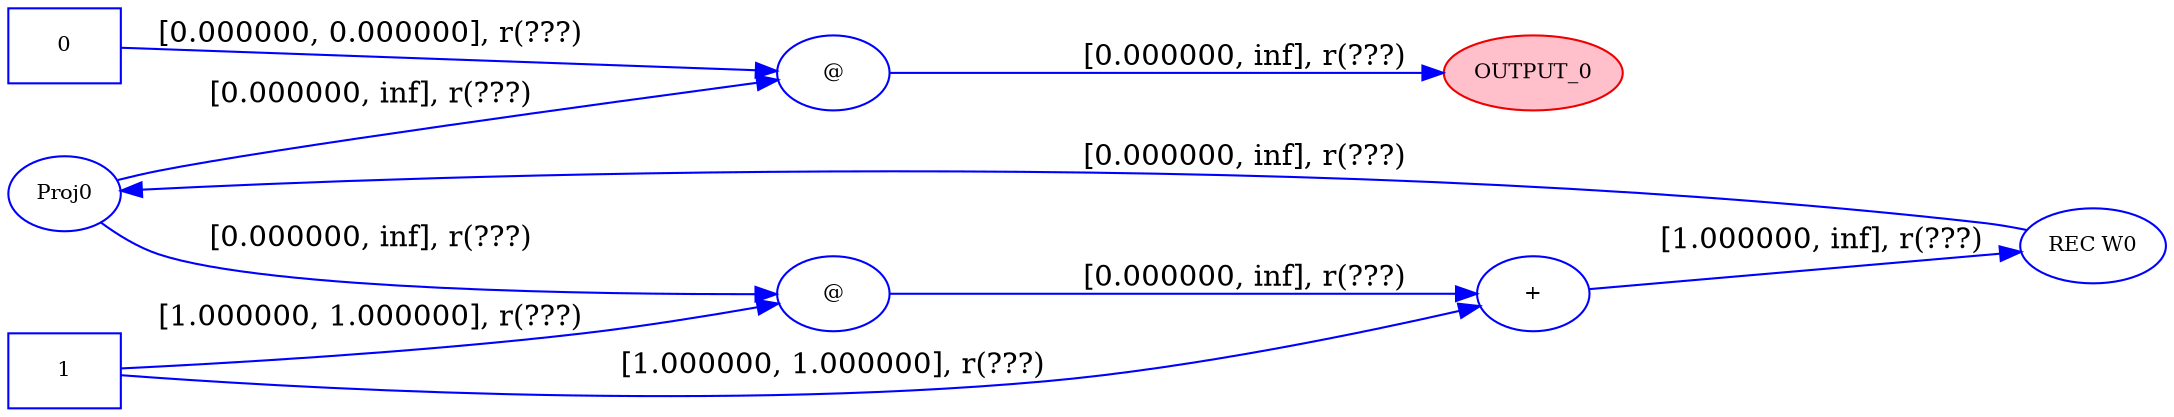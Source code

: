 strict digraph loopgraph {
    rankdir=LR; node [fontsize=10];
S0x7fdc78f0aa10[label="@" color="blue" shape="ellipse"];
S0x7fdc78f0a3e0[label="Proj0" color="blue" shape="ellipse"];
S0x7fdc78f0a210[label="REC W0" color="blue" shape="ellipse"];
S0x7fdc78f0c8e0[label="+" color="blue" shape="ellipse"];
S0x7fdc78f0c7d0[label="@" color="blue" shape="ellipse"];
S0x7fdc78f0a3e0 -> S0x7fdc78f0c7d0[ color="blue" label ="[0.000000, inf], r(???)"];
S0x7fdc78d09d60[label="1" color="blue" shape="box"];
S0x7fdc78d09d60 -> S0x7fdc78f0c7d0[ color="blue" label ="[1.000000, 1.000000], r(???)"];
S0x7fdc78f0c7d0 -> S0x7fdc78f0c8e0[ color="blue" label ="[0.000000, inf], r(???)"];
S0x7fdc78d09d60 -> S0x7fdc78f0c8e0[ color="blue" label ="[1.000000, 1.000000], r(???)"];
S0x7fdc78f0c8e0 -> S0x7fdc78f0a210[ color="blue" label ="[1.000000, inf], r(???)"];
S0x7fdc78f0a210 -> S0x7fdc78f0a3e0[ color="blue" label ="[0.000000, inf], r(???)"];
S0x7fdc78f0a3e0 -> S0x7fdc78f0aa10[ color="blue" label ="[0.000000, inf], r(???)"];
S0x7fdc78d09810[label="0" color="blue" shape="box"];
S0x7fdc78d09810 -> S0x7fdc78f0aa10[ color="blue" label ="[0.000000, 0.000000], r(???)"];
OUTPUT_0[color="red2" style="filled" fillcolor="pink"];
S0x7fdc78f0aa10 -> OUTPUT_0[ color="blue" label ="[0.000000, inf], r(???)"];
}
